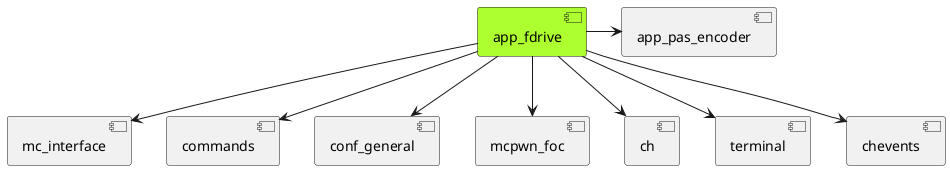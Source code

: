 @startuml

[app_fdrive] #GreenYellow
[mc_interface]
[app_pas_encoder]
[commands]
[conf_general]
[mcpwn_foc]
[ch]
[terminal]
[chevents]

app_fdrive -right-> app_pas_encoder
app_fdrive --> mc_interface
app_fdrive --> commands
app_fdrive --> conf_general
app_fdrive --> mcpwn_foc
app_fdrive --> ch
app_fdrive --> terminal
app_fdrive --> chevents



@enduml